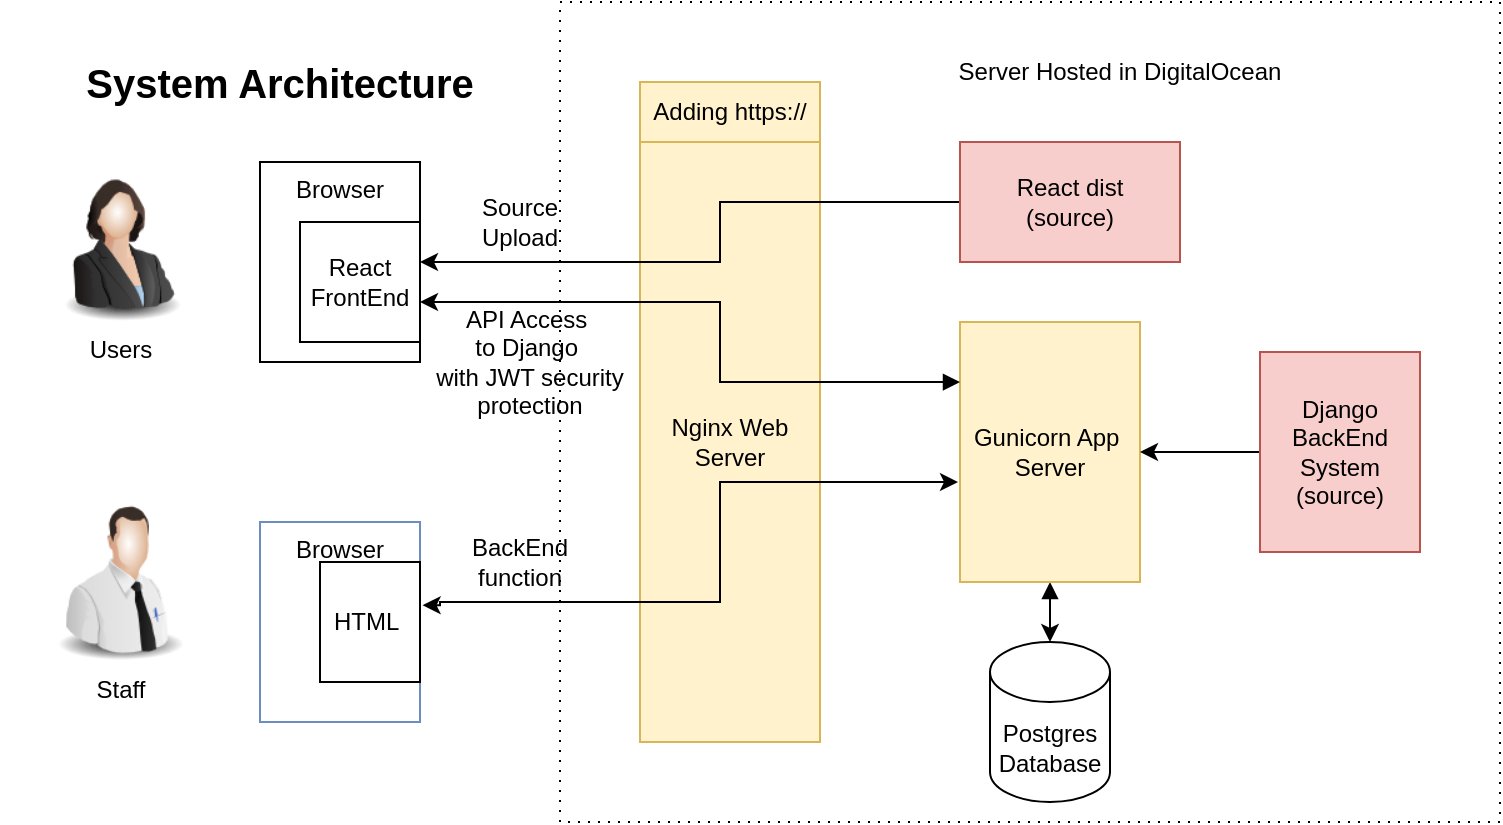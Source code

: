 <mxfile version="28.0.6">
  <diagram name="Page-1" id="8HXjws1HcNKThjUB0BK1">
    <mxGraphModel dx="829" dy="435" grid="1" gridSize="10" guides="1" tooltips="1" connect="1" arrows="1" fold="1" page="1" pageScale="1" pageWidth="1169" pageHeight="827" math="0" shadow="0">
      <root>
        <mxCell id="0" />
        <mxCell id="1" parent="0" />
        <mxCell id="ITI7LvU2xXFg21-Fs8hz-3" value="Nginx Web Server" style="rounded=0;whiteSpace=wrap;html=1;fillColor=#fff2cc;strokeColor=#d6b656;" vertex="1" parent="1">
          <mxGeometry x="690" y="190" width="90" height="300" as="geometry" />
        </mxCell>
        <mxCell id="ITI7LvU2xXFg21-Fs8hz-11" style="edgeStyle=orthogonalEdgeStyle;rounded=0;orthogonalLoop=1;jettySize=auto;html=1;" edge="1" parent="1" target="ITI7LvU2xXFg21-Fs8hz-15">
          <mxGeometry relative="1" as="geometry">
            <mxPoint x="590" y="249.71" as="targetPoint" />
            <mxPoint x="850" y="249.739" as="sourcePoint" />
            <Array as="points">
              <mxPoint x="850" y="220" />
              <mxPoint x="730" y="220" />
              <mxPoint x="730" y="250" />
            </Array>
          </mxGeometry>
        </mxCell>
        <mxCell id="ITI7LvU2xXFg21-Fs8hz-6" value="React dist&lt;div&gt;(source)&lt;/div&gt;" style="rounded=0;whiteSpace=wrap;html=1;fillColor=#f8cecc;strokeColor=#b85450;" vertex="1" parent="1">
          <mxGeometry x="850" y="190" width="110" height="60" as="geometry" />
        </mxCell>
        <mxCell id="ITI7LvU2xXFg21-Fs8hz-32" value="" style="edgeStyle=orthogonalEdgeStyle;rounded=0;orthogonalLoop=1;jettySize=auto;html=1;startArrow=block;startFill=1;" edge="1" parent="1" source="ITI7LvU2xXFg21-Fs8hz-7" target="ITI7LvU2xXFg21-Fs8hz-8">
          <mxGeometry relative="1" as="geometry" />
        </mxCell>
        <mxCell id="ITI7LvU2xXFg21-Fs8hz-7" value="Gunicorn App&amp;nbsp;&lt;div&gt;Server&lt;/div&gt;" style="rounded=0;whiteSpace=wrap;html=1;fillColor=#fff2cc;strokeColor=#d6b656;" vertex="1" parent="1">
          <mxGeometry x="850" y="280" width="90" height="130" as="geometry" />
        </mxCell>
        <mxCell id="ITI7LvU2xXFg21-Fs8hz-8" value="Postgres Database" style="shape=cylinder3;whiteSpace=wrap;html=1;boundedLbl=1;backgroundOutline=1;size=15;" vertex="1" parent="1">
          <mxGeometry x="865" y="440" width="60" height="80" as="geometry" />
        </mxCell>
        <mxCell id="ITI7LvU2xXFg21-Fs8hz-12" value="" style="endArrow=classic;startArrow=classic;html=1;rounded=0;edgeStyle=orthogonalEdgeStyle;exitX=1.026;exitY=0.36;exitDx=0;exitDy=0;exitPerimeter=0;" edge="1" parent="1" source="ITI7LvU2xXFg21-Fs8hz-21">
          <mxGeometry width="50" height="50" relative="1" as="geometry">
            <mxPoint x="590" y="410" as="sourcePoint" />
            <mxPoint x="849" y="360" as="targetPoint" />
            <Array as="points">
              <mxPoint x="590" y="422" />
              <mxPoint x="590" y="420" />
              <mxPoint x="730" y="420" />
              <mxPoint x="730" y="360" />
            </Array>
          </mxGeometry>
        </mxCell>
        <mxCell id="ITI7LvU2xXFg21-Fs8hz-14" style="edgeStyle=orthogonalEdgeStyle;rounded=0;orthogonalLoop=1;jettySize=auto;html=1;entryX=1;entryY=0.5;entryDx=0;entryDy=0;startArrow=none;startFill=0;" edge="1" parent="1" source="ITI7LvU2xXFg21-Fs8hz-13" target="ITI7LvU2xXFg21-Fs8hz-7">
          <mxGeometry relative="1" as="geometry" />
        </mxCell>
        <mxCell id="ITI7LvU2xXFg21-Fs8hz-13" value="Django BackEnd System&lt;div&gt;(source)&lt;/div&gt;" style="rounded=0;whiteSpace=wrap;html=1;fillColor=#f8cecc;strokeColor=#b85450;" vertex="1" parent="1">
          <mxGeometry x="1000" y="295" width="80" height="100" as="geometry" />
        </mxCell>
        <mxCell id="ITI7LvU2xXFg21-Fs8hz-17" value="React FrontEnd" style="rounded=0;whiteSpace=wrap;html=1;" vertex="1" parent="1">
          <mxGeometry x="520" y="230" width="60" height="60" as="geometry" />
        </mxCell>
        <mxCell id="ITI7LvU2xXFg21-Fs8hz-19" value="" style="edgeStyle=orthogonalEdgeStyle;rounded=0;orthogonalLoop=1;jettySize=auto;html=1;startArrow=block;startFill=1;" edge="1" parent="1" target="ITI7LvU2xXFg21-Fs8hz-15">
          <mxGeometry relative="1" as="geometry">
            <mxPoint x="590" y="250" as="targetPoint" />
            <mxPoint x="850" y="310.029" as="sourcePoint" />
            <Array as="points">
              <mxPoint x="730" y="310" />
              <mxPoint x="730" y="270" />
            </Array>
          </mxGeometry>
        </mxCell>
        <mxCell id="ITI7LvU2xXFg21-Fs8hz-15" value="Browser&lt;div&gt;&lt;br&gt;&lt;/div&gt;&lt;div&gt;&lt;br&gt;&lt;/div&gt;&lt;div&gt;&lt;br&gt;&lt;/div&gt;&lt;div&gt;&lt;br&gt;&lt;/div&gt;&lt;div&gt;&lt;br&gt;&lt;/div&gt;" style="rounded=0;whiteSpace=wrap;html=1;fillColor=none;" vertex="1" parent="1">
          <mxGeometry x="500" y="200" width="80" height="100" as="geometry" />
        </mxCell>
        <mxCell id="ITI7LvU2xXFg21-Fs8hz-20" value="Browser&lt;div&gt;&lt;br&gt;&lt;/div&gt;&lt;div&gt;&lt;br&gt;&lt;/div&gt;&lt;div&gt;&lt;br&gt;&lt;/div&gt;&lt;div&gt;&lt;br&gt;&lt;/div&gt;&lt;div&gt;&lt;br&gt;&lt;/div&gt;" style="rounded=0;whiteSpace=wrap;html=1;fillColor=none;strokeColor=#6c8ebf;" vertex="1" parent="1">
          <mxGeometry x="500" y="380" width="80" height="100" as="geometry" />
        </mxCell>
        <mxCell id="ITI7LvU2xXFg21-Fs8hz-21" value="HTML&amp;nbsp;" style="rounded=0;whiteSpace=wrap;html=1;" vertex="1" parent="1">
          <mxGeometry x="530" y="400" width="50" height="60" as="geometry" />
        </mxCell>
        <mxCell id="ITI7LvU2xXFg21-Fs8hz-28" value="Source Upload" style="rounded=0;whiteSpace=wrap;html=1;strokeColor=none;fillColor=none;" vertex="1" parent="1">
          <mxGeometry x="590" y="210" width="80" height="40" as="geometry" />
        </mxCell>
        <mxCell id="ITI7LvU2xXFg21-Fs8hz-31" value="API Access&amp;nbsp;&lt;div&gt;to Django&amp;nbsp;&lt;/div&gt;&lt;div&gt;with JWT security protection&lt;/div&gt;" style="rounded=0;whiteSpace=wrap;html=1;fillColor=none;strokeColor=none;" vertex="1" parent="1">
          <mxGeometry x="580" y="270" width="110" height="60" as="geometry" />
        </mxCell>
        <mxCell id="ITI7LvU2xXFg21-Fs8hz-34" value="Adding https://" style="rounded=0;whiteSpace=wrap;html=1;fillColor=#fff2cc;strokeColor=#d6b656;" vertex="1" parent="1">
          <mxGeometry x="690" y="160" width="90" height="30" as="geometry" />
        </mxCell>
        <mxCell id="ITI7LvU2xXFg21-Fs8hz-37" value="&lt;b&gt;&lt;font style=&quot;font-size: 20px;&quot;&gt;System Architecture&lt;/font&gt;&lt;/b&gt;" style="rounded=0;whiteSpace=wrap;html=1;fillColor=none;strokeColor=none;" vertex="1" parent="1">
          <mxGeometry x="370" y="130" width="280" height="60" as="geometry" />
        </mxCell>
        <mxCell id="ITI7LvU2xXFg21-Fs8hz-38" value="Users" style="image;html=1;image=img/lib/clip_art/people/Suit_Woman_128x128.png" vertex="1" parent="1">
          <mxGeometry x="390" y="200" width="80" height="80" as="geometry" />
        </mxCell>
        <mxCell id="ITI7LvU2xXFg21-Fs8hz-43" value="Staff" style="image;html=1;image=img/lib/clip_art/people/Tech_Man_128x128.png" vertex="1" parent="1">
          <mxGeometry x="390" y="370" width="80" height="80" as="geometry" />
        </mxCell>
        <mxCell id="ITI7LvU2xXFg21-Fs8hz-44" value="BackEnd function" style="rounded=0;whiteSpace=wrap;html=1;fillColor=none;strokeColor=none;" vertex="1" parent="1">
          <mxGeometry x="590" y="380" width="80" height="40" as="geometry" />
        </mxCell>
        <mxCell id="ITI7LvU2xXFg21-Fs8hz-45" value="" style="rounded=0;whiteSpace=wrap;html=1;fillColor=none;dashed=1;dashPattern=1 4;" vertex="1" parent="1">
          <mxGeometry x="650" y="120" width="470" height="410" as="geometry" />
        </mxCell>
        <mxCell id="ITI7LvU2xXFg21-Fs8hz-46" value="Server Hosted in DigitalOcean" style="rounded=0;whiteSpace=wrap;html=1;fillColor=none;strokeColor=none;" vertex="1" parent="1">
          <mxGeometry x="820" y="140" width="220" height="30" as="geometry" />
        </mxCell>
      </root>
    </mxGraphModel>
  </diagram>
</mxfile>
